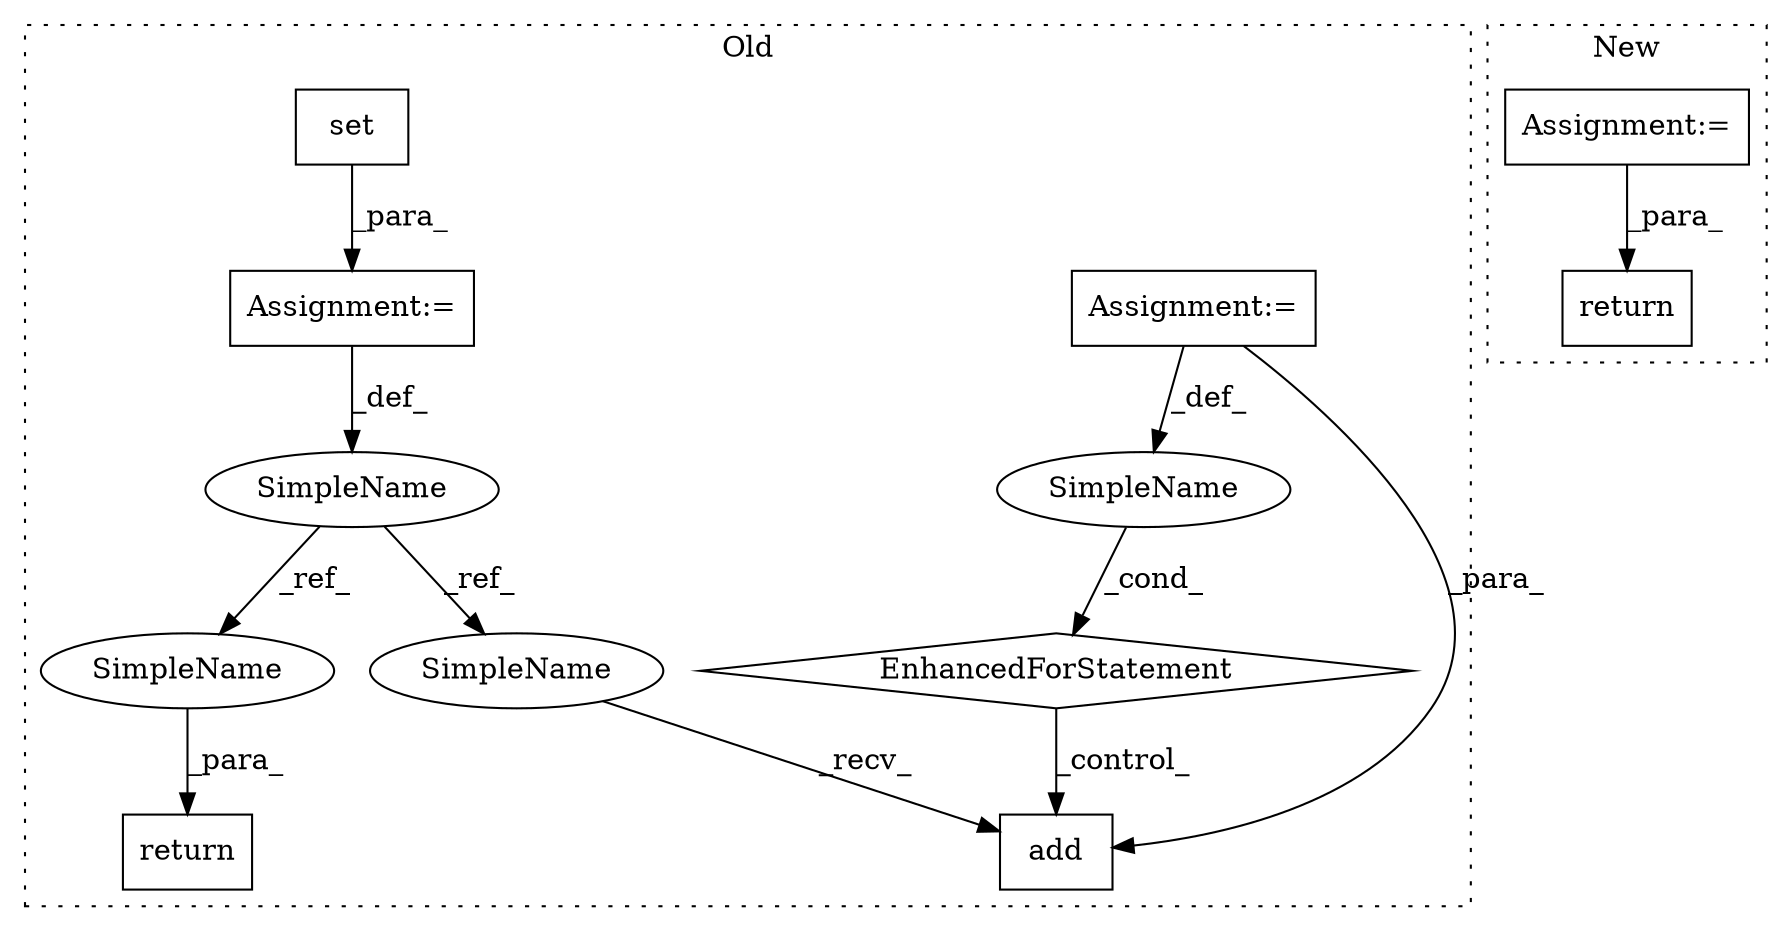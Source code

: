 digraph G {
subgraph cluster0 {
1 [label="add" a="32" s="28829,28836" l="4,1" shape="box"];
4 [label="EnhancedForStatement" a="70" s="28572,28676" l="53,3" shape="diamond"];
5 [label="Assignment:=" a="7" s="28572,28676" l="53,3" shape="box"];
6 [label="Assignment:=" a="7" s="28560" l="1" shape="box"];
7 [label="set" a="32" s="28561" l="5" shape="box"];
8 [label="return" a="41" s="28849" l="7" shape="box"];
9 [label="SimpleName" a="42" s="28556" l="4" shape="ellipse"];
10 [label="SimpleName" a="42" s="28632" l="5" shape="ellipse"];
11 [label="SimpleName" a="42" s="28824" l="4" shape="ellipse"];
12 [label="SimpleName" a="42" s="28856" l="4" shape="ellipse"];
label = "Old";
style="dotted";
}
subgraph cluster1 {
2 [label="return" a="41" s="29517" l="18" shape="box"];
3 [label="Assignment:=" a="7" s="29611" l="108" shape="box"];
label = "New";
style="dotted";
}
3 -> 2 [label="_para_"];
4 -> 1 [label="_control_"];
5 -> 1 [label="_para_"];
5 -> 10 [label="_def_"];
6 -> 9 [label="_def_"];
7 -> 6 [label="_para_"];
9 -> 11 [label="_ref_"];
9 -> 12 [label="_ref_"];
10 -> 4 [label="_cond_"];
11 -> 1 [label="_recv_"];
12 -> 8 [label="_para_"];
}